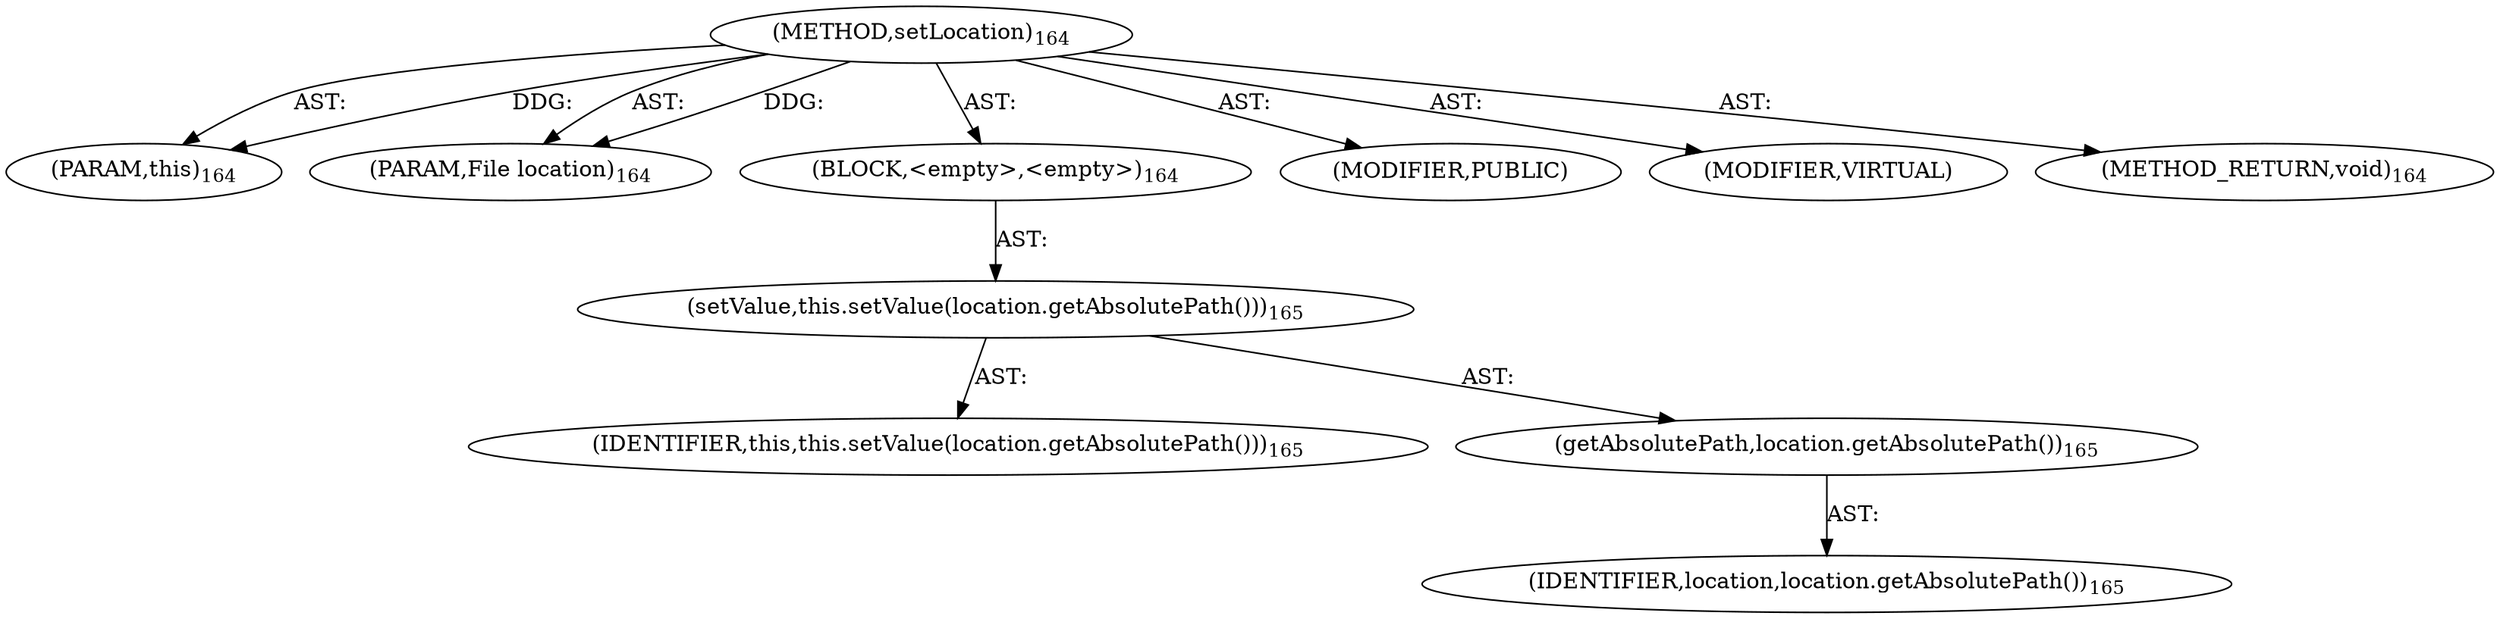 digraph "setLocation" {  
"111669149701" [label = <(METHOD,setLocation)<SUB>164</SUB>> ]
"115964116993" [label = <(PARAM,this)<SUB>164</SUB>> ]
"115964117022" [label = <(PARAM,File location)<SUB>164</SUB>> ]
"25769803781" [label = <(BLOCK,&lt;empty&gt;,&lt;empty&gt;)<SUB>164</SUB>> ]
"30064771081" [label = <(setValue,this.setValue(location.getAbsolutePath()))<SUB>165</SUB>> ]
"68719476737" [label = <(IDENTIFIER,this,this.setValue(location.getAbsolutePath()))<SUB>165</SUB>> ]
"30064771082" [label = <(getAbsolutePath,location.getAbsolutePath())<SUB>165</SUB>> ]
"68719476802" [label = <(IDENTIFIER,location,location.getAbsolutePath())<SUB>165</SUB>> ]
"133143986197" [label = <(MODIFIER,PUBLIC)> ]
"133143986198" [label = <(MODIFIER,VIRTUAL)> ]
"128849018885" [label = <(METHOD_RETURN,void)<SUB>164</SUB>> ]
  "111669149701" -> "115964116993"  [ label = "AST: "] 
  "111669149701" -> "115964117022"  [ label = "AST: "] 
  "111669149701" -> "25769803781"  [ label = "AST: "] 
  "111669149701" -> "133143986197"  [ label = "AST: "] 
  "111669149701" -> "133143986198"  [ label = "AST: "] 
  "111669149701" -> "128849018885"  [ label = "AST: "] 
  "25769803781" -> "30064771081"  [ label = "AST: "] 
  "30064771081" -> "68719476737"  [ label = "AST: "] 
  "30064771081" -> "30064771082"  [ label = "AST: "] 
  "30064771082" -> "68719476802"  [ label = "AST: "] 
  "111669149701" -> "115964116993"  [ label = "DDG: "] 
  "111669149701" -> "115964117022"  [ label = "DDG: "] 
}
